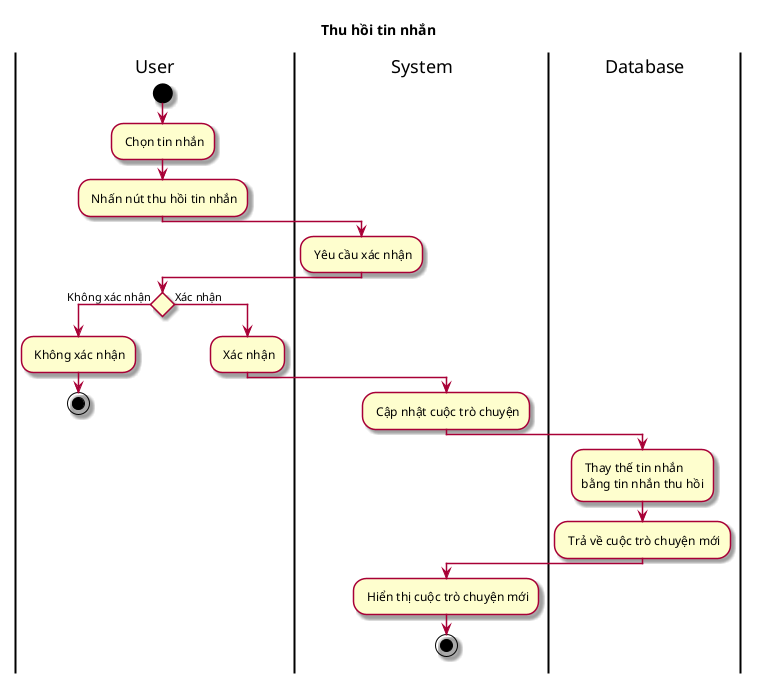 @startuml ActThuHoiTinNhan

skin rose
title Thu hồi tin nhắn

|User|
start 
: Chọn tin nhắn;
: Nhấn nút thu hồi tin nhắn;
|System|
: Yêu cầu xác nhận;
|User|
if () then (Không xác nhận)
: Không xác nhận;
stop
else (Xác nhận)
|User|
: Xác nhận;
|System|
: Cập nhật cuộc trò chuyện;
|Database|
: Thay thế tin nhắn\nbằng tin nhắn thu hồi;
: Trả về cuộc trò chuyện mới;
|System|
: Hiển thị cuộc trò chuyện mới;
stop
@enduml
```